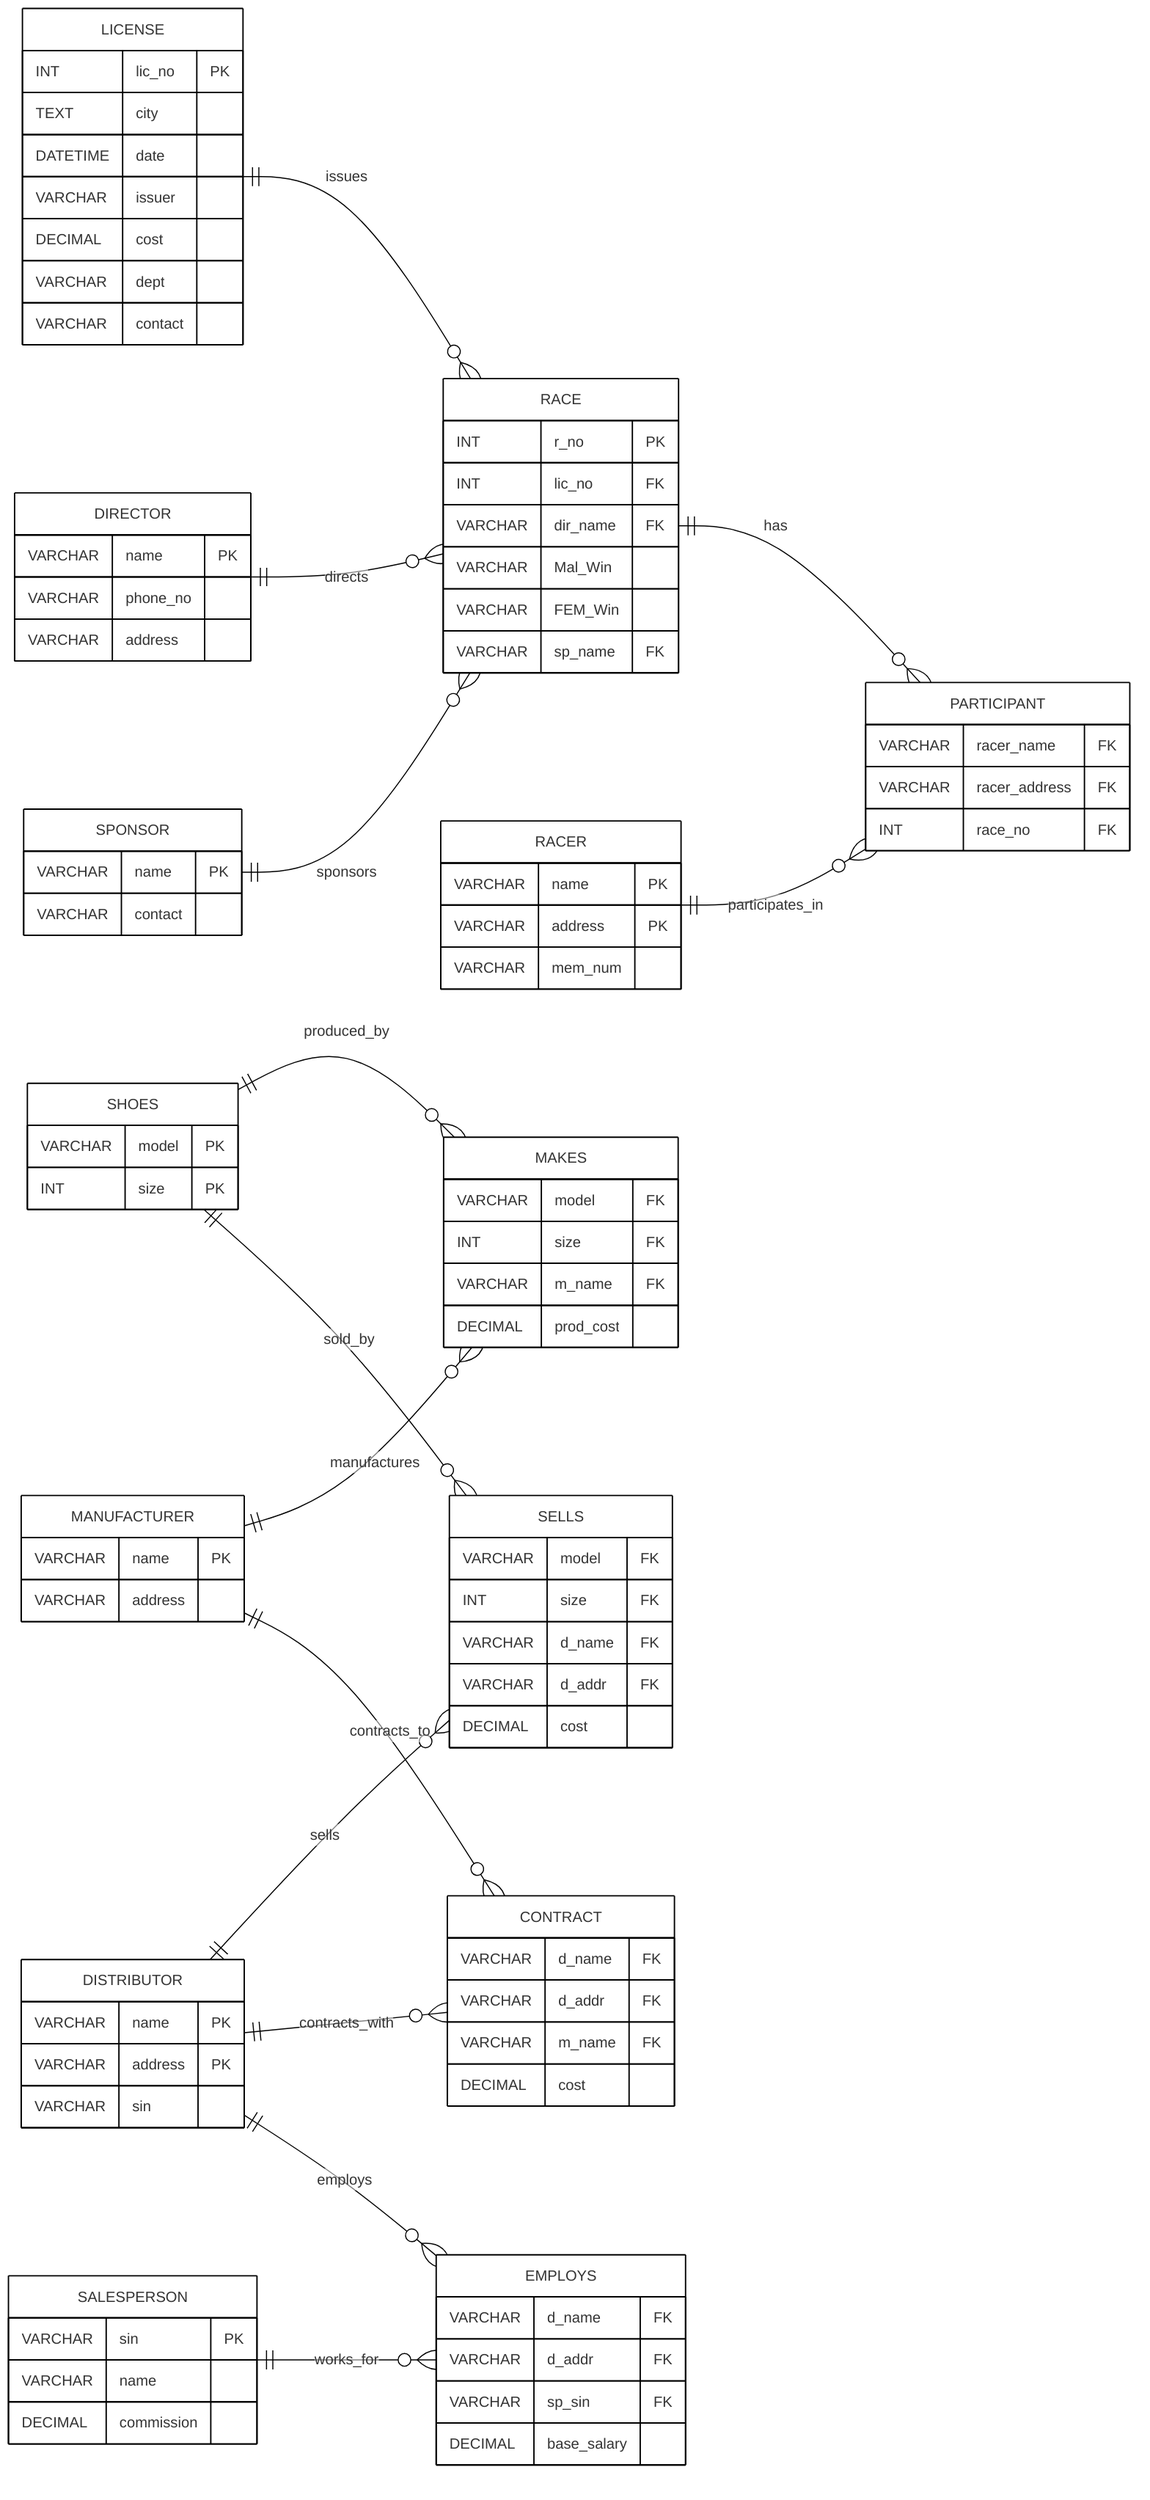 ---
config:
  theme: neo
---
erDiagram
  direction LR
  LICENSE      ||--o{ RACE         : issues
  DIRECTOR     ||--o{ RACE         : directs
  SPONSOR      ||--o{ RACE         : sponsors
  RACE         ||--o{ PARTICIPANT  : has
  RACER        ||--o{ PARTICIPANT  : participates_in
  LICENSE {
    INT       lic_no PK
    TEXT      city
    DATETIME  date
    VARCHAR   issuer
    DECIMAL   cost
    VARCHAR   dept
    VARCHAR   contact
  }
  DIRECTOR {
    VARCHAR   name PK
    VARCHAR   phone_no
    VARCHAR   address
  }
  SPONSOR {
    VARCHAR   name PK
    VARCHAR   contact
  }
  RACE {
    INT       r_no PK
    INT       lic_no FK
    VARCHAR   dir_name FK
    VARCHAR   Mal_Win
    VARCHAR   FEM_Win
    VARCHAR   sp_name FK
  }
  RACER {
    VARCHAR   name PK
    VARCHAR   address PK
    VARCHAR   mem_num
  }
  PARTICIPANT {
    VARCHAR   racer_name FK
    VARCHAR   racer_address FK
    INT       race_no FK
  }
  SHOES        ||--o{ MAKES        : produced_by
  MANUFACTURER ||--o{ MAKES        : manufactures
  SHOES        ||--o{ SELLS        : sold_by
  DISTRIBUTOR  ||--o{ SELLS        : sells
  DISTRIBUTOR  ||--o{ CONTRACT     : contracts_with
  MANUFACTURER ||--o{ CONTRACT     : contracts_to
  DISTRIBUTOR  ||--o{ EMPLOYS      : employs
  SALESPERSON  ||--o{ EMPLOYS      : works_for
  SHOES {
    VARCHAR   model PK
    INT       size  PK
  }
  MANUFACTURER {
    VARCHAR   name PK
    VARCHAR   address
  }
  DISTRIBUTOR {
    VARCHAR   name    PK
    VARCHAR   address PK
    VARCHAR   sin
  }
  SALESPERSON {
    VARCHAR   sin PK
    VARCHAR   name
    DECIMAL   commission
  }
  MAKES {
    VARCHAR   model FK
    INT       size  FK
    VARCHAR   m_name FK
    DECIMAL   prod_cost
  }
  SELLS {
    VARCHAR   model  FK
    INT       size   FK
    VARCHAR   d_name FK
    VARCHAR   d_addr FK
    DECIMAL   cost
  }
  CONTRACT {
    VARCHAR   d_name FK
    VARCHAR   d_addr FK
    VARCHAR   m_name FK
    DECIMAL   cost
  }
  EMPLOYS {
    VARCHAR   d_name      FK
    VARCHAR   d_addr      FK
    VARCHAR   sp_sin      FK
    DECIMAL   base_salary
  }